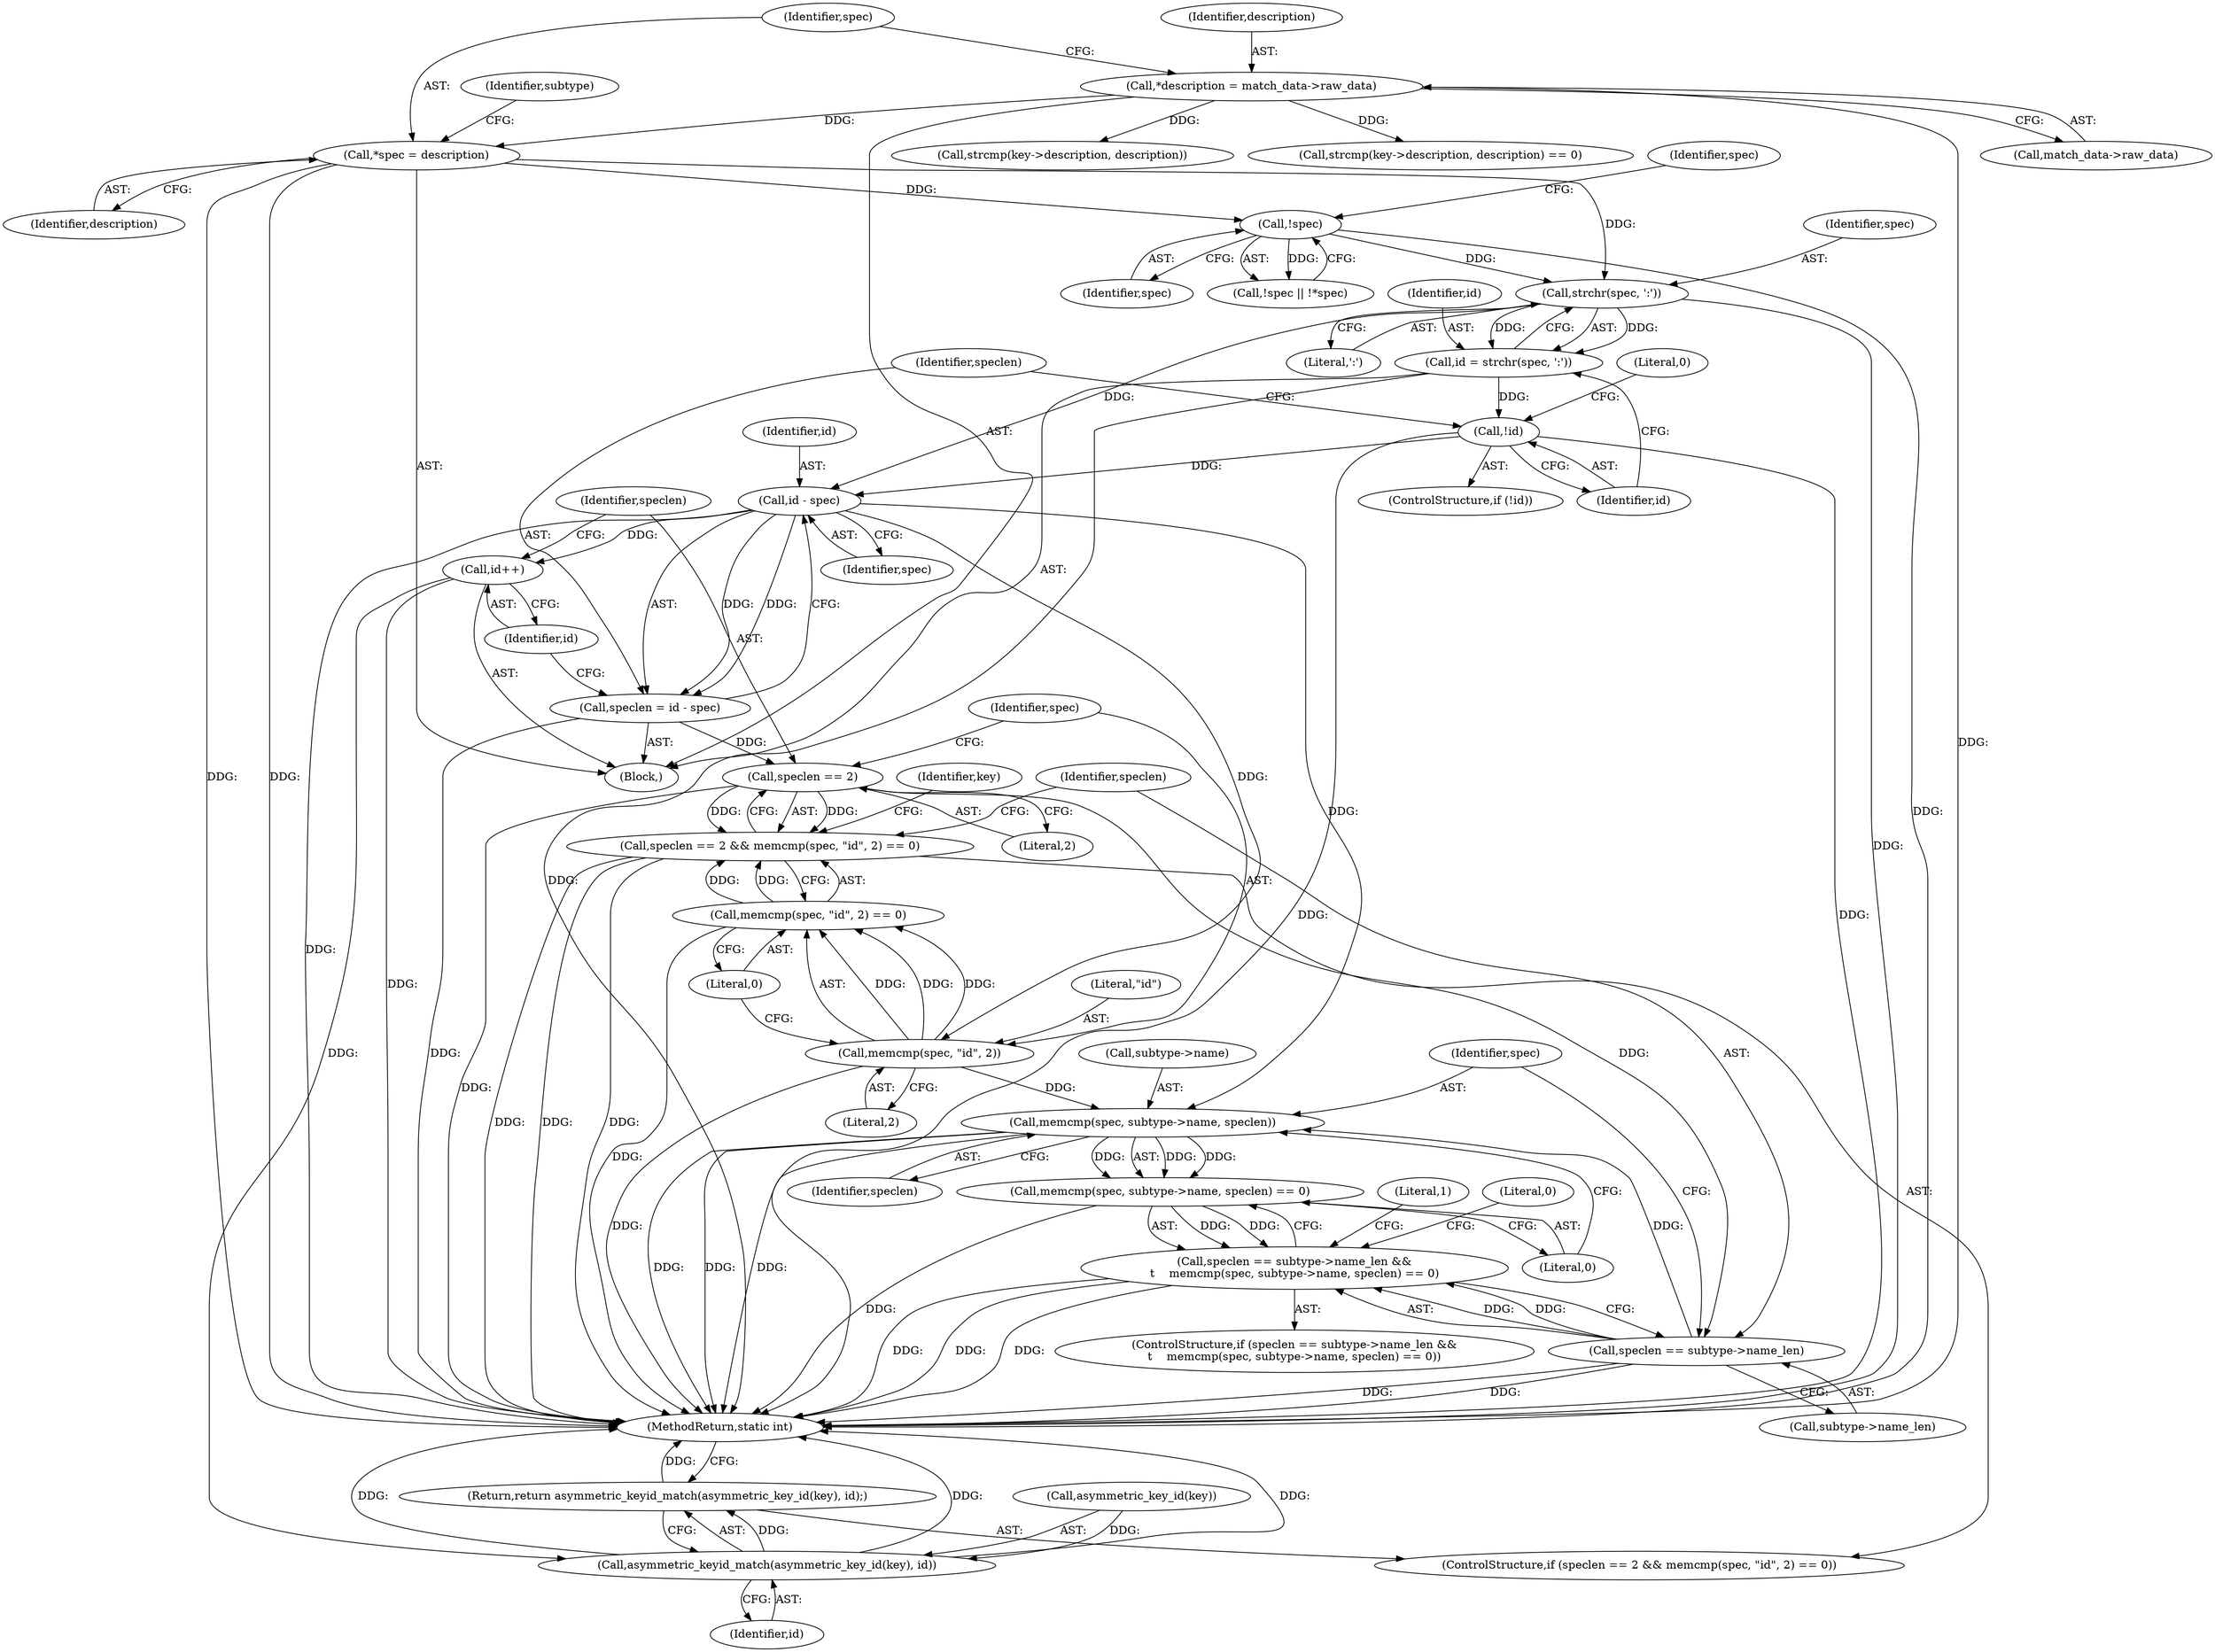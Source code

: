 digraph "0_linux_c06cfb08b88dfbe13be44a69ae2fdc3a7c902d81@API" {
"1000151" [label="(Call,strchr(spec, ':'))"];
"1000128" [label="(Call,!spec)"];
"1000118" [label="(Call,*spec = description)"];
"1000112" [label="(Call,*description = match_data->raw_data)"];
"1000149" [label="(Call,id = strchr(spec, ':'))"];
"1000155" [label="(Call,!id)"];
"1000161" [label="(Call,id - spec)"];
"1000159" [label="(Call,speclen = id - spec)"];
"1000168" [label="(Call,speclen == 2)"];
"1000167" [label="(Call,speclen == 2 && memcmp(spec, \"id\", 2) == 0)"];
"1000184" [label="(Call,speclen == subtype->name_len)"];
"1000183" [label="(Call,speclen == subtype->name_len &&\n\t    memcmp(spec, subtype->name, speclen) == 0)"];
"1000190" [label="(Call,memcmp(spec, subtype->name, speclen))"];
"1000189" [label="(Call,memcmp(spec, subtype->name, speclen) == 0)"];
"1000164" [label="(Call,id++)"];
"1000178" [label="(Call,asymmetric_keyid_match(asymmetric_key_id(key), id))"];
"1000177" [label="(Return,return asymmetric_keyid_match(asymmetric_key_id(key), id);)"];
"1000172" [label="(Call,memcmp(spec, \"id\", 2))"];
"1000171" [label="(Call,memcmp(spec, \"id\", 2) == 0)"];
"1000200" [label="(Literal,0)"];
"1000201" [label="(MethodReturn,static int)"];
"1000105" [label="(Block,)"];
"1000112" [label="(Call,*description = match_data->raw_data)"];
"1000114" [label="(Call,match_data->raw_data)"];
"1000164" [label="(Call,id++)"];
"1000185" [label="(Identifier,speclen)"];
"1000126" [label="(Identifier,subtype)"];
"1000178" [label="(Call,asymmetric_keyid_match(asymmetric_key_id(key), id))"];
"1000181" [label="(Identifier,id)"];
"1000179" [label="(Call,asymmetric_key_id(key))"];
"1000163" [label="(Identifier,spec)"];
"1000184" [label="(Call,speclen == subtype->name_len)"];
"1000171" [label="(Call,memcmp(spec, \"id\", 2) == 0)"];
"1000118" [label="(Call,*spec = description)"];
"1000129" [label="(Identifier,spec)"];
"1000127" [label="(Call,!spec || !*spec)"];
"1000191" [label="(Identifier,spec)"];
"1000141" [label="(Call,strcmp(key->description, description))"];
"1000159" [label="(Call,speclen = id - spec)"];
"1000149" [label="(Call,id = strchr(spec, ':'))"];
"1000160" [label="(Identifier,speclen)"];
"1000183" [label="(Call,speclen == subtype->name_len &&\n\t    memcmp(spec, subtype->name, speclen) == 0)"];
"1000155" [label="(Call,!id)"];
"1000180" [label="(Identifier,key)"];
"1000186" [label="(Call,subtype->name_len)"];
"1000190" [label="(Call,memcmp(spec, subtype->name, speclen))"];
"1000169" [label="(Identifier,speclen)"];
"1000119" [label="(Identifier,spec)"];
"1000140" [label="(Call,strcmp(key->description, description) == 0)"];
"1000158" [label="(Literal,0)"];
"1000151" [label="(Call,strchr(spec, ':'))"];
"1000156" [label="(Identifier,id)"];
"1000176" [label="(Literal,0)"];
"1000150" [label="(Identifier,id)"];
"1000162" [label="(Identifier,id)"];
"1000172" [label="(Call,memcmp(spec, \"id\", 2))"];
"1000166" [label="(ControlStructure,if (speclen == 2 && memcmp(spec, \"id\", 2) == 0))"];
"1000165" [label="(Identifier,id)"];
"1000182" [label="(ControlStructure,if (speclen == subtype->name_len &&\n\t    memcmp(spec, subtype->name, speclen) == 0))"];
"1000154" [label="(ControlStructure,if (!id))"];
"1000167" [label="(Call,speclen == 2 && memcmp(spec, \"id\", 2) == 0)"];
"1000170" [label="(Literal,2)"];
"1000152" [label="(Identifier,spec)"];
"1000174" [label="(Literal,\"id\")"];
"1000196" [label="(Literal,0)"];
"1000192" [label="(Call,subtype->name)"];
"1000153" [label="(Literal,':')"];
"1000173" [label="(Identifier,spec)"];
"1000168" [label="(Call,speclen == 2)"];
"1000177" [label="(Return,return asymmetric_keyid_match(asymmetric_key_id(key), id);)"];
"1000195" [label="(Identifier,speclen)"];
"1000175" [label="(Literal,2)"];
"1000132" [label="(Identifier,spec)"];
"1000189" [label="(Call,memcmp(spec, subtype->name, speclen) == 0)"];
"1000198" [label="(Literal,1)"];
"1000113" [label="(Identifier,description)"];
"1000128" [label="(Call,!spec)"];
"1000161" [label="(Call,id - spec)"];
"1000120" [label="(Identifier,description)"];
"1000151" -> "1000149"  [label="AST: "];
"1000151" -> "1000153"  [label="CFG: "];
"1000152" -> "1000151"  [label="AST: "];
"1000153" -> "1000151"  [label="AST: "];
"1000149" -> "1000151"  [label="CFG: "];
"1000151" -> "1000201"  [label="DDG: "];
"1000151" -> "1000149"  [label="DDG: "];
"1000151" -> "1000149"  [label="DDG: "];
"1000128" -> "1000151"  [label="DDG: "];
"1000118" -> "1000151"  [label="DDG: "];
"1000151" -> "1000161"  [label="DDG: "];
"1000128" -> "1000127"  [label="AST: "];
"1000128" -> "1000129"  [label="CFG: "];
"1000129" -> "1000128"  [label="AST: "];
"1000132" -> "1000128"  [label="CFG: "];
"1000127" -> "1000128"  [label="CFG: "];
"1000128" -> "1000201"  [label="DDG: "];
"1000128" -> "1000127"  [label="DDG: "];
"1000118" -> "1000128"  [label="DDG: "];
"1000118" -> "1000105"  [label="AST: "];
"1000118" -> "1000120"  [label="CFG: "];
"1000119" -> "1000118"  [label="AST: "];
"1000120" -> "1000118"  [label="AST: "];
"1000126" -> "1000118"  [label="CFG: "];
"1000118" -> "1000201"  [label="DDG: "];
"1000118" -> "1000201"  [label="DDG: "];
"1000112" -> "1000118"  [label="DDG: "];
"1000112" -> "1000105"  [label="AST: "];
"1000112" -> "1000114"  [label="CFG: "];
"1000113" -> "1000112"  [label="AST: "];
"1000114" -> "1000112"  [label="AST: "];
"1000119" -> "1000112"  [label="CFG: "];
"1000112" -> "1000201"  [label="DDG: "];
"1000112" -> "1000140"  [label="DDG: "];
"1000112" -> "1000141"  [label="DDG: "];
"1000149" -> "1000105"  [label="AST: "];
"1000150" -> "1000149"  [label="AST: "];
"1000156" -> "1000149"  [label="CFG: "];
"1000149" -> "1000201"  [label="DDG: "];
"1000149" -> "1000155"  [label="DDG: "];
"1000155" -> "1000154"  [label="AST: "];
"1000155" -> "1000156"  [label="CFG: "];
"1000156" -> "1000155"  [label="AST: "];
"1000158" -> "1000155"  [label="CFG: "];
"1000160" -> "1000155"  [label="CFG: "];
"1000155" -> "1000201"  [label="DDG: "];
"1000155" -> "1000201"  [label="DDG: "];
"1000155" -> "1000161"  [label="DDG: "];
"1000161" -> "1000159"  [label="AST: "];
"1000161" -> "1000163"  [label="CFG: "];
"1000162" -> "1000161"  [label="AST: "];
"1000163" -> "1000161"  [label="AST: "];
"1000159" -> "1000161"  [label="CFG: "];
"1000161" -> "1000201"  [label="DDG: "];
"1000161" -> "1000159"  [label="DDG: "];
"1000161" -> "1000159"  [label="DDG: "];
"1000161" -> "1000164"  [label="DDG: "];
"1000161" -> "1000172"  [label="DDG: "];
"1000161" -> "1000190"  [label="DDG: "];
"1000159" -> "1000105"  [label="AST: "];
"1000160" -> "1000159"  [label="AST: "];
"1000165" -> "1000159"  [label="CFG: "];
"1000159" -> "1000201"  [label="DDG: "];
"1000159" -> "1000168"  [label="DDG: "];
"1000168" -> "1000167"  [label="AST: "];
"1000168" -> "1000170"  [label="CFG: "];
"1000169" -> "1000168"  [label="AST: "];
"1000170" -> "1000168"  [label="AST: "];
"1000173" -> "1000168"  [label="CFG: "];
"1000167" -> "1000168"  [label="CFG: "];
"1000168" -> "1000201"  [label="DDG: "];
"1000168" -> "1000167"  [label="DDG: "];
"1000168" -> "1000167"  [label="DDG: "];
"1000168" -> "1000184"  [label="DDG: "];
"1000167" -> "1000166"  [label="AST: "];
"1000167" -> "1000171"  [label="CFG: "];
"1000171" -> "1000167"  [label="AST: "];
"1000180" -> "1000167"  [label="CFG: "];
"1000185" -> "1000167"  [label="CFG: "];
"1000167" -> "1000201"  [label="DDG: "];
"1000167" -> "1000201"  [label="DDG: "];
"1000167" -> "1000201"  [label="DDG: "];
"1000171" -> "1000167"  [label="DDG: "];
"1000171" -> "1000167"  [label="DDG: "];
"1000184" -> "1000183"  [label="AST: "];
"1000184" -> "1000186"  [label="CFG: "];
"1000185" -> "1000184"  [label="AST: "];
"1000186" -> "1000184"  [label="AST: "];
"1000191" -> "1000184"  [label="CFG: "];
"1000183" -> "1000184"  [label="CFG: "];
"1000184" -> "1000201"  [label="DDG: "];
"1000184" -> "1000201"  [label="DDG: "];
"1000184" -> "1000183"  [label="DDG: "];
"1000184" -> "1000183"  [label="DDG: "];
"1000184" -> "1000190"  [label="DDG: "];
"1000183" -> "1000182"  [label="AST: "];
"1000183" -> "1000189"  [label="CFG: "];
"1000189" -> "1000183"  [label="AST: "];
"1000198" -> "1000183"  [label="CFG: "];
"1000200" -> "1000183"  [label="CFG: "];
"1000183" -> "1000201"  [label="DDG: "];
"1000183" -> "1000201"  [label="DDG: "];
"1000183" -> "1000201"  [label="DDG: "];
"1000189" -> "1000183"  [label="DDG: "];
"1000189" -> "1000183"  [label="DDG: "];
"1000190" -> "1000189"  [label="AST: "];
"1000190" -> "1000195"  [label="CFG: "];
"1000191" -> "1000190"  [label="AST: "];
"1000192" -> "1000190"  [label="AST: "];
"1000195" -> "1000190"  [label="AST: "];
"1000196" -> "1000190"  [label="CFG: "];
"1000190" -> "1000201"  [label="DDG: "];
"1000190" -> "1000201"  [label="DDG: "];
"1000190" -> "1000201"  [label="DDG: "];
"1000190" -> "1000189"  [label="DDG: "];
"1000190" -> "1000189"  [label="DDG: "];
"1000190" -> "1000189"  [label="DDG: "];
"1000172" -> "1000190"  [label="DDG: "];
"1000189" -> "1000196"  [label="CFG: "];
"1000196" -> "1000189"  [label="AST: "];
"1000189" -> "1000201"  [label="DDG: "];
"1000164" -> "1000105"  [label="AST: "];
"1000164" -> "1000165"  [label="CFG: "];
"1000165" -> "1000164"  [label="AST: "];
"1000169" -> "1000164"  [label="CFG: "];
"1000164" -> "1000201"  [label="DDG: "];
"1000164" -> "1000178"  [label="DDG: "];
"1000178" -> "1000177"  [label="AST: "];
"1000178" -> "1000181"  [label="CFG: "];
"1000179" -> "1000178"  [label="AST: "];
"1000181" -> "1000178"  [label="AST: "];
"1000177" -> "1000178"  [label="CFG: "];
"1000178" -> "1000201"  [label="DDG: "];
"1000178" -> "1000201"  [label="DDG: "];
"1000178" -> "1000201"  [label="DDG: "];
"1000178" -> "1000177"  [label="DDG: "];
"1000179" -> "1000178"  [label="DDG: "];
"1000177" -> "1000166"  [label="AST: "];
"1000201" -> "1000177"  [label="CFG: "];
"1000177" -> "1000201"  [label="DDG: "];
"1000172" -> "1000171"  [label="AST: "];
"1000172" -> "1000175"  [label="CFG: "];
"1000173" -> "1000172"  [label="AST: "];
"1000174" -> "1000172"  [label="AST: "];
"1000175" -> "1000172"  [label="AST: "];
"1000176" -> "1000172"  [label="CFG: "];
"1000172" -> "1000201"  [label="DDG: "];
"1000172" -> "1000171"  [label="DDG: "];
"1000172" -> "1000171"  [label="DDG: "];
"1000172" -> "1000171"  [label="DDG: "];
"1000171" -> "1000176"  [label="CFG: "];
"1000176" -> "1000171"  [label="AST: "];
"1000171" -> "1000201"  [label="DDG: "];
}
